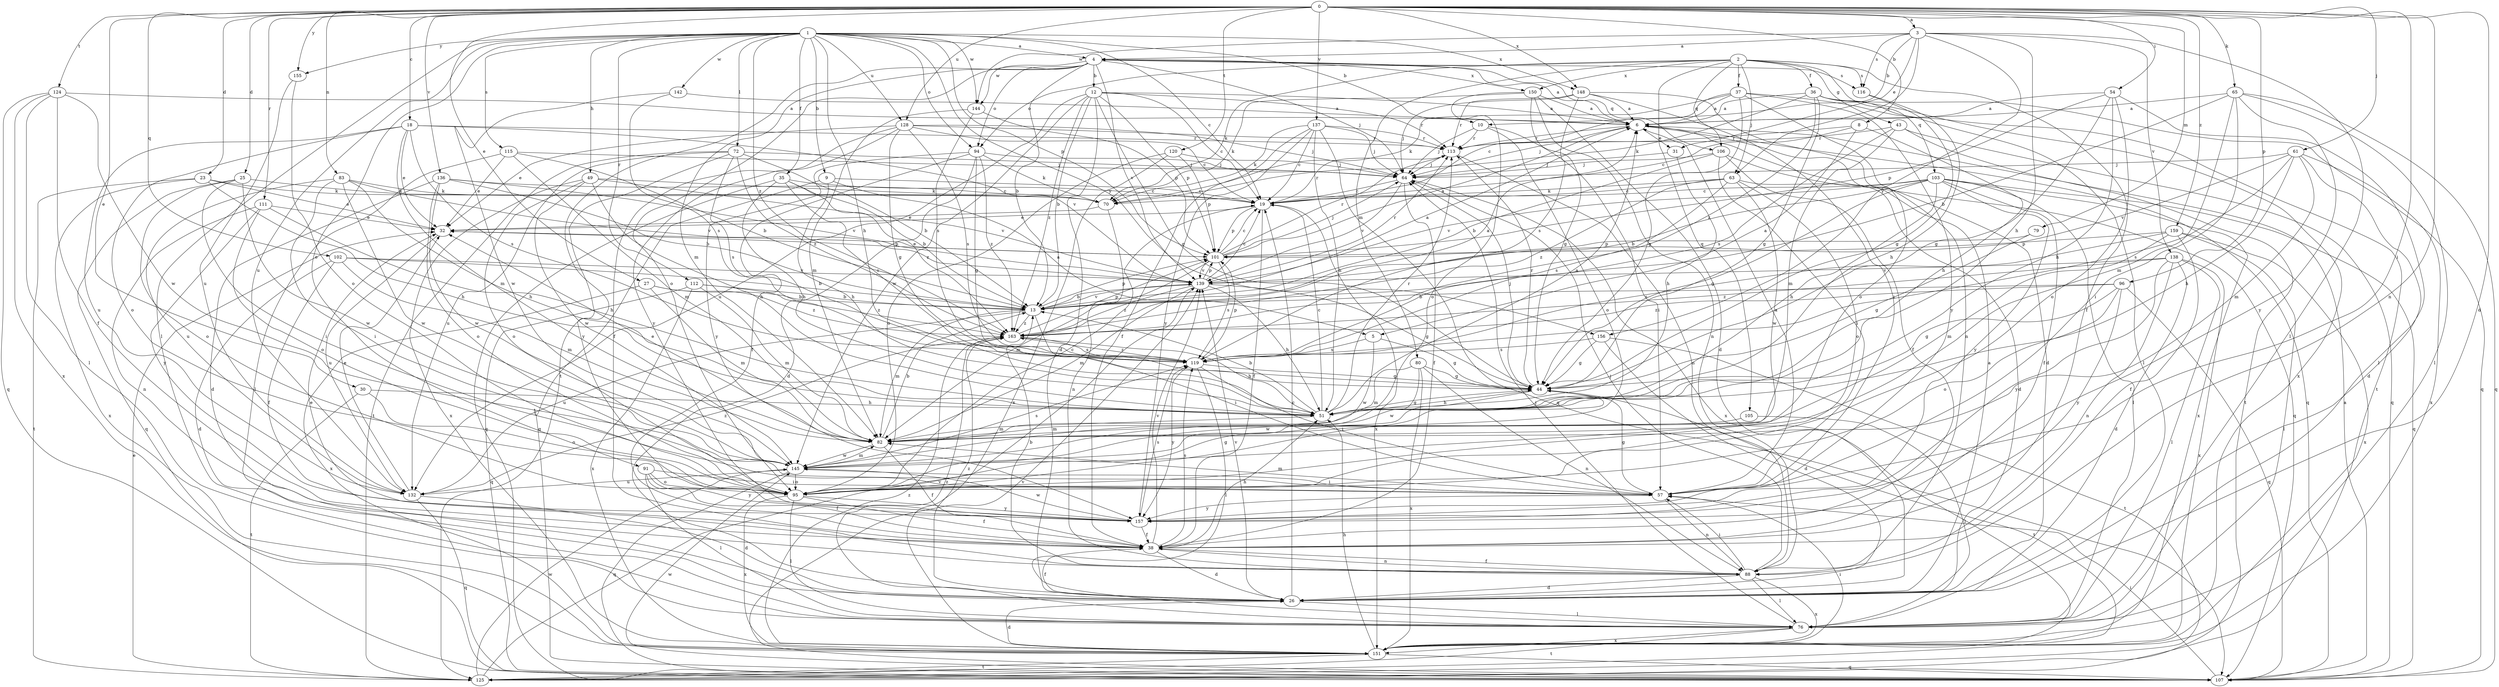 strict digraph  {
0;
1;
2;
3;
4;
5;
6;
8;
9;
10;
12;
13;
18;
19;
23;
25;
26;
27;
30;
31;
32;
35;
36;
37;
38;
43;
44;
49;
51;
54;
57;
61;
63;
64;
65;
70;
72;
76;
79;
80;
82;
83;
88;
91;
94;
95;
96;
101;
102;
103;
105;
106;
107;
111;
112;
113;
115;
116;
119;
120;
124;
125;
128;
132;
136;
137;
138;
139;
142;
144;
145;
148;
150;
151;
155;
156;
157;
159;
163;
0 -> 3  [label=a];
0 -> 8  [label=b];
0 -> 18  [label=c];
0 -> 23  [label=d];
0 -> 25  [label=d];
0 -> 26  [label=d];
0 -> 27  [label=e];
0 -> 30  [label=e];
0 -> 54  [label=i];
0 -> 57  [label=i];
0 -> 61  [label=j];
0 -> 65  [label=k];
0 -> 79  [label=m];
0 -> 83  [label=n];
0 -> 88  [label=n];
0 -> 96  [label=p];
0 -> 102  [label=q];
0 -> 111  [label=r];
0 -> 120  [label=t];
0 -> 124  [label=t];
0 -> 128  [label=u];
0 -> 136  [label=v];
0 -> 137  [label=v];
0 -> 148  [label=x];
0 -> 155  [label=y];
0 -> 159  [label=z];
1 -> 4  [label=a];
1 -> 9  [label=b];
1 -> 10  [label=b];
1 -> 19  [label=c];
1 -> 35  [label=f];
1 -> 49  [label=h];
1 -> 51  [label=h];
1 -> 72  [label=l];
1 -> 76  [label=l];
1 -> 91  [label=o];
1 -> 94  [label=o];
1 -> 101  [label=p];
1 -> 112  [label=r];
1 -> 115  [label=s];
1 -> 128  [label=u];
1 -> 132  [label=u];
1 -> 142  [label=w];
1 -> 144  [label=w];
1 -> 148  [label=x];
1 -> 155  [label=y];
1 -> 156  [label=y];
1 -> 163  [label=z];
2 -> 36  [label=f];
2 -> 37  [label=f];
2 -> 38  [label=f];
2 -> 43  [label=g];
2 -> 63  [label=j];
2 -> 70  [label=k];
2 -> 80  [label=m];
2 -> 94  [label=o];
2 -> 103  [label=q];
2 -> 105  [label=q];
2 -> 106  [label=q];
2 -> 116  [label=s];
2 -> 150  [label=x];
3 -> 4  [label=a];
3 -> 10  [label=b];
3 -> 31  [label=e];
3 -> 51  [label=h];
3 -> 63  [label=j];
3 -> 76  [label=l];
3 -> 116  [label=s];
3 -> 138  [label=v];
3 -> 144  [label=w];
3 -> 156  [label=y];
4 -> 12  [label=b];
4 -> 13  [label=b];
4 -> 64  [label=j];
4 -> 82  [label=m];
4 -> 94  [label=o];
4 -> 95  [label=o];
4 -> 106  [label=q];
4 -> 116  [label=s];
4 -> 125  [label=t];
4 -> 139  [label=v];
4 -> 144  [label=w];
4 -> 150  [label=x];
5 -> 44  [label=g];
5 -> 119  [label=s];
5 -> 145  [label=w];
6 -> 4  [label=a];
6 -> 26  [label=d];
6 -> 31  [label=e];
6 -> 64  [label=j];
6 -> 107  [label=q];
6 -> 113  [label=r];
8 -> 5  [label=a];
8 -> 19  [label=c];
8 -> 51  [label=h];
8 -> 113  [label=r];
9 -> 5  [label=a];
9 -> 19  [label=c];
9 -> 51  [label=h];
9 -> 107  [label=q];
10 -> 57  [label=i];
10 -> 64  [label=j];
10 -> 95  [label=o];
10 -> 113  [label=r];
12 -> 6  [label=a];
12 -> 13  [label=b];
12 -> 19  [label=c];
12 -> 26  [label=d];
12 -> 44  [label=g];
12 -> 101  [label=p];
12 -> 113  [label=r];
12 -> 132  [label=u];
12 -> 145  [label=w];
12 -> 163  [label=z];
13 -> 6  [label=a];
13 -> 57  [label=i];
13 -> 82  [label=m];
13 -> 101  [label=p];
13 -> 132  [label=u];
13 -> 139  [label=v];
13 -> 163  [label=z];
18 -> 32  [label=e];
18 -> 82  [label=m];
18 -> 95  [label=o];
18 -> 113  [label=r];
18 -> 119  [label=s];
18 -> 132  [label=u];
18 -> 139  [label=v];
19 -> 32  [label=e];
19 -> 38  [label=f];
19 -> 101  [label=p];
19 -> 113  [label=r];
19 -> 151  [label=x];
23 -> 32  [label=e];
23 -> 51  [label=h];
23 -> 70  [label=k];
23 -> 125  [label=t];
23 -> 151  [label=x];
25 -> 57  [label=i];
25 -> 70  [label=k];
25 -> 95  [label=o];
25 -> 107  [label=q];
25 -> 145  [label=w];
26 -> 6  [label=a];
26 -> 19  [label=c];
26 -> 38  [label=f];
26 -> 76  [label=l];
26 -> 139  [label=v];
26 -> 163  [label=z];
27 -> 13  [label=b];
27 -> 82  [label=m];
27 -> 151  [label=x];
27 -> 163  [label=z];
30 -> 51  [label=h];
30 -> 95  [label=o];
30 -> 125  [label=t];
31 -> 51  [label=h];
31 -> 64  [label=j];
32 -> 101  [label=p];
32 -> 132  [label=u];
35 -> 13  [label=b];
35 -> 19  [label=c];
35 -> 51  [label=h];
35 -> 107  [label=q];
35 -> 119  [label=s];
35 -> 163  [label=z];
36 -> 6  [label=a];
36 -> 44  [label=g];
36 -> 70  [label=k];
36 -> 107  [label=q];
36 -> 125  [label=t];
36 -> 151  [label=x];
36 -> 163  [label=z];
37 -> 6  [label=a];
37 -> 19  [label=c];
37 -> 44  [label=g];
37 -> 70  [label=k];
37 -> 76  [label=l];
37 -> 95  [label=o];
37 -> 157  [label=y];
38 -> 26  [label=d];
38 -> 51  [label=h];
38 -> 88  [label=n];
38 -> 119  [label=s];
38 -> 139  [label=v];
43 -> 82  [label=m];
43 -> 107  [label=q];
43 -> 113  [label=r];
43 -> 119  [label=s];
43 -> 125  [label=t];
44 -> 51  [label=h];
44 -> 64  [label=j];
44 -> 113  [label=r];
44 -> 125  [label=t];
44 -> 145  [label=w];
49 -> 51  [label=h];
49 -> 70  [label=k];
49 -> 95  [label=o];
49 -> 139  [label=v];
49 -> 145  [label=w];
49 -> 151  [label=x];
51 -> 6  [label=a];
51 -> 13  [label=b];
51 -> 19  [label=c];
51 -> 44  [label=g];
51 -> 82  [label=m];
51 -> 113  [label=r];
54 -> 6  [label=a];
54 -> 44  [label=g];
54 -> 51  [label=h];
54 -> 76  [label=l];
54 -> 95  [label=o];
54 -> 101  [label=p];
57 -> 6  [label=a];
57 -> 44  [label=g];
57 -> 82  [label=m];
57 -> 88  [label=n];
57 -> 157  [label=y];
61 -> 26  [label=d];
61 -> 51  [label=h];
61 -> 64  [label=j];
61 -> 82  [label=m];
61 -> 119  [label=s];
61 -> 139  [label=v];
61 -> 151  [label=x];
63 -> 19  [label=c];
63 -> 26  [label=d];
63 -> 70  [label=k];
63 -> 95  [label=o];
63 -> 119  [label=s];
63 -> 145  [label=w];
63 -> 163  [label=z];
64 -> 19  [label=c];
64 -> 38  [label=f];
64 -> 139  [label=v];
64 -> 151  [label=x];
65 -> 6  [label=a];
65 -> 13  [label=b];
65 -> 57  [label=i];
65 -> 76  [label=l];
65 -> 82  [label=m];
65 -> 107  [label=q];
65 -> 157  [label=y];
70 -> 32  [label=e];
70 -> 88  [label=n];
72 -> 13  [label=b];
72 -> 64  [label=j];
72 -> 119  [label=s];
72 -> 125  [label=t];
72 -> 132  [label=u];
72 -> 157  [label=y];
72 -> 163  [label=z];
76 -> 64  [label=j];
76 -> 125  [label=t];
76 -> 151  [label=x];
76 -> 163  [label=z];
79 -> 44  [label=g];
79 -> 101  [label=p];
80 -> 44  [label=g];
80 -> 82  [label=m];
80 -> 88  [label=n];
80 -> 145  [label=w];
80 -> 151  [label=x];
82 -> 13  [label=b];
82 -> 32  [label=e];
82 -> 38  [label=f];
82 -> 145  [label=w];
83 -> 51  [label=h];
83 -> 57  [label=i];
83 -> 70  [label=k];
83 -> 132  [label=u];
83 -> 139  [label=v];
83 -> 145  [label=w];
88 -> 13  [label=b];
88 -> 26  [label=d];
88 -> 32  [label=e];
88 -> 38  [label=f];
88 -> 57  [label=i];
88 -> 64  [label=j];
88 -> 76  [label=l];
88 -> 151  [label=x];
91 -> 38  [label=f];
91 -> 57  [label=i];
91 -> 76  [label=l];
91 -> 95  [label=o];
91 -> 157  [label=y];
94 -> 26  [label=d];
94 -> 38  [label=f];
94 -> 44  [label=g];
94 -> 64  [label=j];
94 -> 70  [label=k];
94 -> 157  [label=y];
94 -> 163  [label=z];
95 -> 19  [label=c];
95 -> 38  [label=f];
95 -> 44  [label=g];
95 -> 76  [label=l];
95 -> 151  [label=x];
95 -> 157  [label=y];
96 -> 13  [label=b];
96 -> 44  [label=g];
96 -> 95  [label=o];
96 -> 107  [label=q];
96 -> 157  [label=y];
96 -> 163  [label=z];
101 -> 6  [label=a];
101 -> 19  [label=c];
101 -> 32  [label=e];
101 -> 64  [label=j];
101 -> 82  [label=m];
101 -> 113  [label=r];
101 -> 119  [label=s];
101 -> 139  [label=v];
102 -> 13  [label=b];
102 -> 26  [label=d];
102 -> 38  [label=f];
102 -> 82  [label=m];
102 -> 139  [label=v];
103 -> 13  [label=b];
103 -> 19  [label=c];
103 -> 38  [label=f];
103 -> 44  [label=g];
103 -> 51  [label=h];
103 -> 76  [label=l];
103 -> 107  [label=q];
103 -> 139  [label=v];
103 -> 151  [label=x];
103 -> 157  [label=y];
105 -> 76  [label=l];
105 -> 82  [label=m];
106 -> 13  [label=b];
106 -> 38  [label=f];
106 -> 57  [label=i];
106 -> 64  [label=j];
106 -> 107  [label=q];
107 -> 6  [label=a];
107 -> 57  [label=i];
107 -> 139  [label=v];
107 -> 145  [label=w];
111 -> 32  [label=e];
111 -> 51  [label=h];
111 -> 88  [label=n];
111 -> 95  [label=o];
111 -> 157  [label=y];
112 -> 13  [label=b];
112 -> 82  [label=m];
112 -> 107  [label=q];
112 -> 151  [label=x];
112 -> 163  [label=z];
113 -> 64  [label=j];
113 -> 88  [label=n];
115 -> 13  [label=b];
115 -> 32  [label=e];
115 -> 64  [label=j];
115 -> 76  [label=l];
115 -> 82  [label=m];
116 -> 44  [label=g];
116 -> 51  [label=h];
119 -> 44  [label=g];
119 -> 57  [label=i];
119 -> 76  [label=l];
119 -> 101  [label=p];
119 -> 157  [label=y];
119 -> 163  [label=z];
120 -> 64  [label=j];
120 -> 95  [label=o];
120 -> 101  [label=p];
120 -> 151  [label=x];
124 -> 6  [label=a];
124 -> 38  [label=f];
124 -> 76  [label=l];
124 -> 107  [label=q];
124 -> 145  [label=w];
124 -> 151  [label=x];
125 -> 32  [label=e];
125 -> 139  [label=v];
125 -> 145  [label=w];
128 -> 19  [label=c];
128 -> 32  [label=e];
128 -> 38  [label=f];
128 -> 44  [label=g];
128 -> 64  [label=j];
128 -> 113  [label=r];
128 -> 119  [label=s];
128 -> 157  [label=y];
132 -> 26  [label=d];
132 -> 32  [label=e];
132 -> 107  [label=q];
132 -> 163  [label=z];
136 -> 13  [label=b];
136 -> 19  [label=c];
136 -> 26  [label=d];
136 -> 95  [label=o];
136 -> 139  [label=v];
136 -> 145  [label=w];
137 -> 19  [label=c];
137 -> 38  [label=f];
137 -> 51  [label=h];
137 -> 64  [label=j];
137 -> 70  [label=k];
137 -> 107  [label=q];
137 -> 113  [label=r];
137 -> 157  [label=y];
138 -> 26  [label=d];
138 -> 76  [label=l];
138 -> 88  [label=n];
138 -> 139  [label=v];
138 -> 151  [label=x];
138 -> 157  [label=y];
138 -> 163  [label=z];
139 -> 13  [label=b];
139 -> 19  [label=c];
139 -> 44  [label=g];
139 -> 51  [label=h];
139 -> 82  [label=m];
139 -> 101  [label=p];
139 -> 113  [label=r];
139 -> 163  [label=z];
142 -> 6  [label=a];
142 -> 119  [label=s];
142 -> 145  [label=w];
144 -> 82  [label=m];
144 -> 101  [label=p];
144 -> 119  [label=s];
145 -> 57  [label=i];
145 -> 82  [label=m];
145 -> 95  [label=o];
145 -> 107  [label=q];
145 -> 119  [label=s];
145 -> 132  [label=u];
148 -> 6  [label=a];
148 -> 57  [label=i];
148 -> 64  [label=j];
148 -> 88  [label=n];
148 -> 113  [label=r];
148 -> 119  [label=s];
150 -> 6  [label=a];
150 -> 26  [label=d];
150 -> 44  [label=g];
150 -> 70  [label=k];
150 -> 88  [label=n];
150 -> 95  [label=o];
151 -> 26  [label=d];
151 -> 51  [label=h];
151 -> 57  [label=i];
151 -> 107  [label=q];
151 -> 125  [label=t];
151 -> 163  [label=z];
155 -> 95  [label=o];
155 -> 132  [label=u];
156 -> 26  [label=d];
156 -> 44  [label=g];
156 -> 119  [label=s];
156 -> 125  [label=t];
157 -> 38  [label=f];
157 -> 119  [label=s];
157 -> 145  [label=w];
159 -> 38  [label=f];
159 -> 76  [label=l];
159 -> 82  [label=m];
159 -> 101  [label=p];
159 -> 119  [label=s];
159 -> 151  [label=x];
163 -> 6  [label=a];
163 -> 51  [label=h];
163 -> 101  [label=p];
163 -> 119  [label=s];
}
